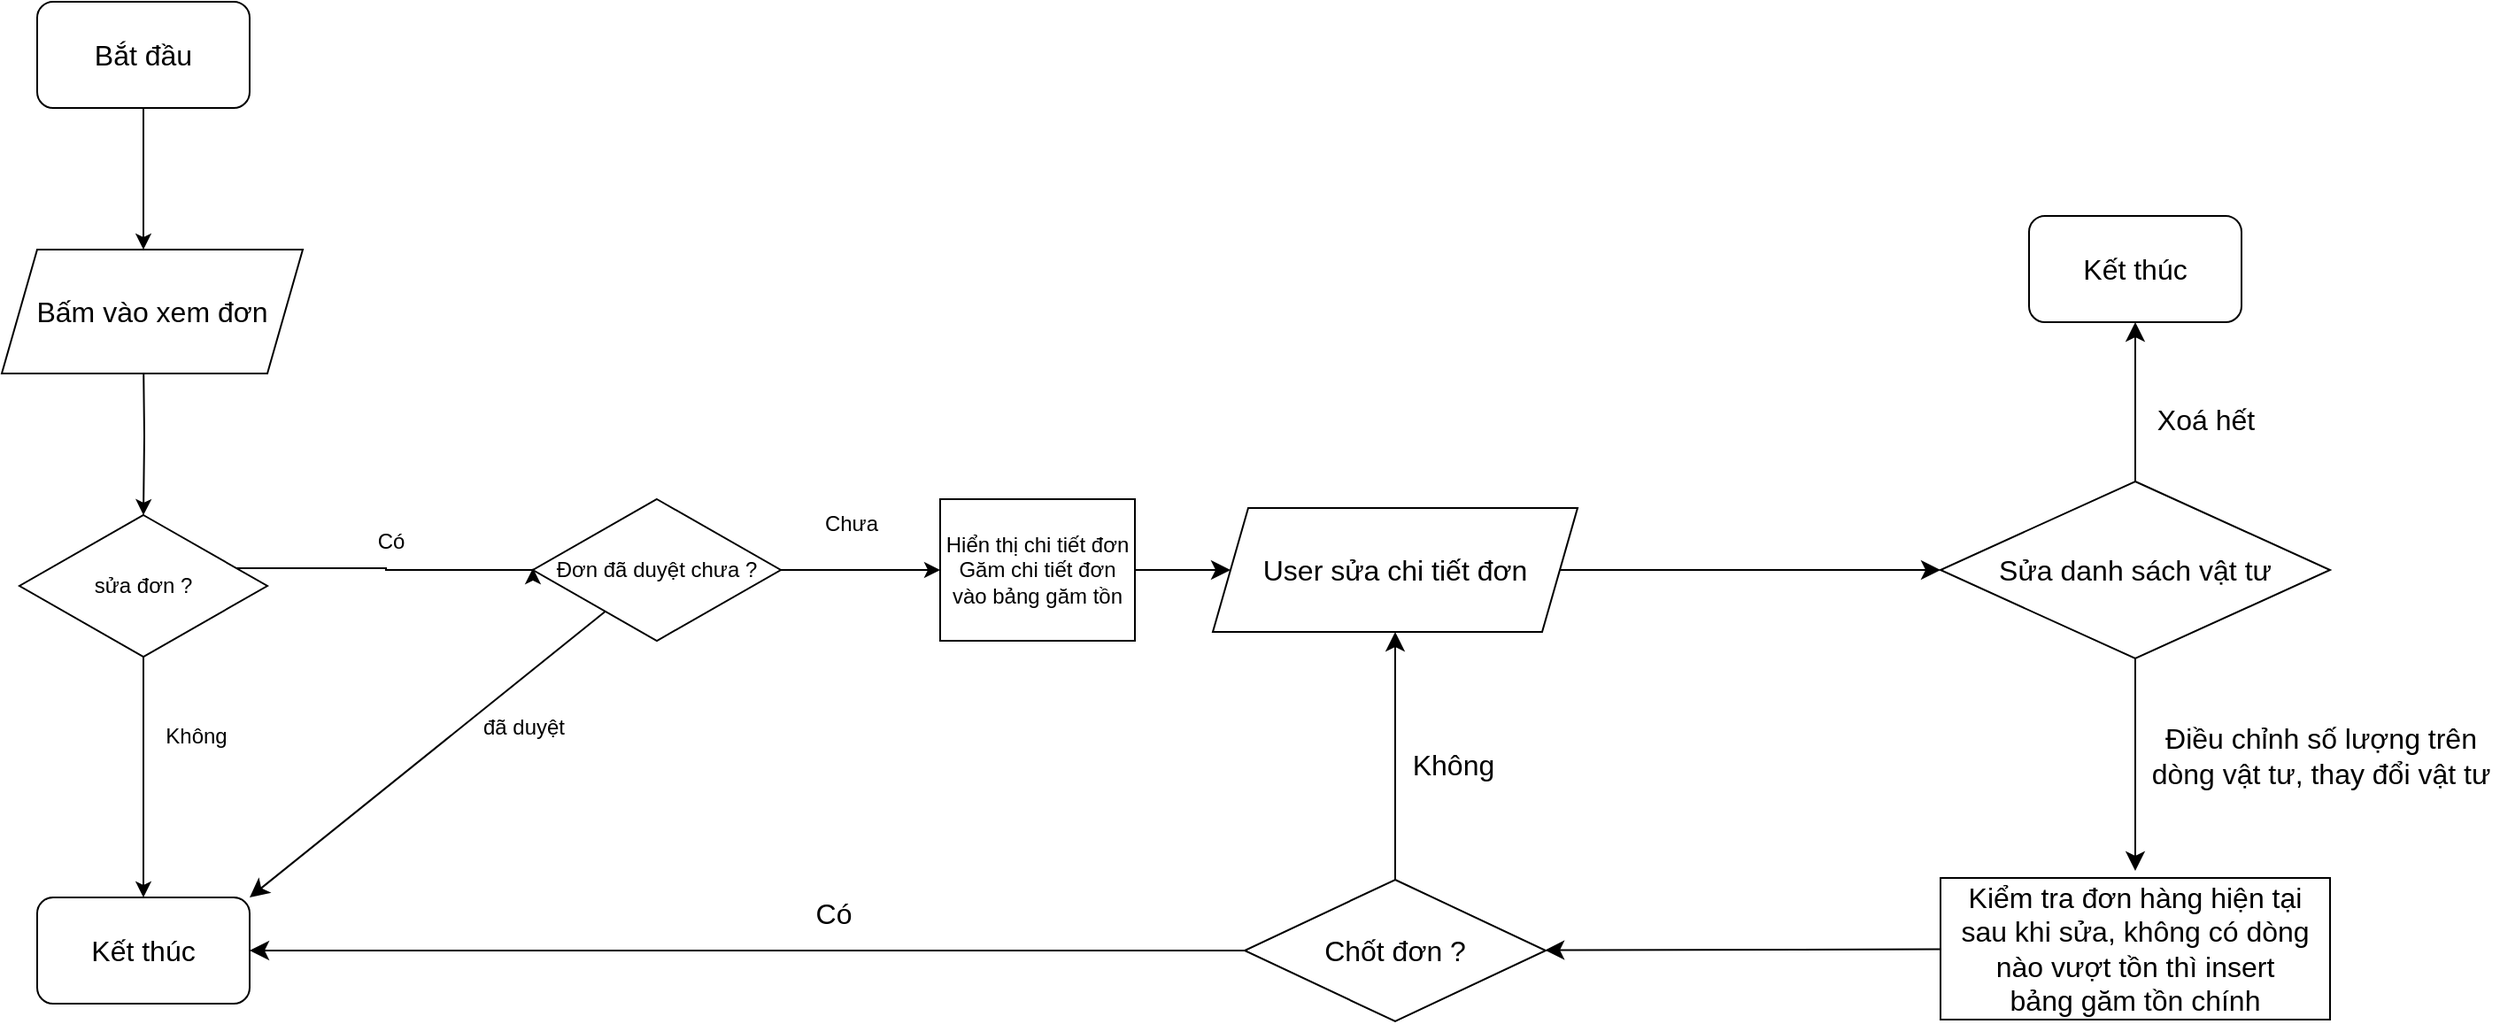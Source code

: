 <mxfile version="21.8.0" type="github">
  <diagram name="Page-1" id="lBZEjL-7u2HndfBsqRj2">
    <mxGraphModel dx="2240" dy="789" grid="1" gridSize="10" guides="1" tooltips="1" connect="1" arrows="1" fold="1" page="1" pageScale="1" pageWidth="827" pageHeight="1169" background="none" math="0" shadow="0">
      <root>
        <mxCell id="0" />
        <mxCell id="1" parent="0" />
        <mxCell id="OFiAfCi6nQqzRcwtdBv--7" style="edgeStyle=orthogonalEdgeStyle;rounded=0;orthogonalLoop=1;jettySize=auto;html=1;exitX=0.5;exitY=1;exitDx=0;exitDy=0;" parent="1" edge="1">
          <mxGeometry relative="1" as="geometry">
            <mxPoint x="-310" y="159" as="targetPoint" />
            <mxPoint x="-310" y="79" as="sourcePoint" />
          </mxGeometry>
        </mxCell>
        <mxCell id="oadoQURwM-oeFqKWCIur-5" style="edgeStyle=orthogonalEdgeStyle;rounded=0;orthogonalLoop=1;jettySize=auto;html=1;entryX=0.5;entryY=0;entryDx=0;entryDy=0;" edge="1" parent="1" target="oadoQURwM-oeFqKWCIur-2">
          <mxGeometry relative="1" as="geometry">
            <mxPoint x="-310" y="219" as="sourcePoint" />
          </mxGeometry>
        </mxCell>
        <mxCell id="oadoQURwM-oeFqKWCIur-3" style="edgeStyle=orthogonalEdgeStyle;rounded=0;orthogonalLoop=1;jettySize=auto;html=1;entryX=0.5;entryY=0;entryDx=0;entryDy=0;" edge="1" parent="1" source="oadoQURwM-oeFqKWCIur-2" target="oadoQURwM-oeFqKWCIur-22">
          <mxGeometry relative="1" as="geometry">
            <mxPoint x="-310" y="479" as="targetPoint" />
          </mxGeometry>
        </mxCell>
        <mxCell id="oadoQURwM-oeFqKWCIur-6" style="edgeStyle=orthogonalEdgeStyle;rounded=0;orthogonalLoop=1;jettySize=auto;html=1;" edge="1" parent="1" source="oadoQURwM-oeFqKWCIur-2">
          <mxGeometry relative="1" as="geometry">
            <mxPoint x="-90" y="339" as="targetPoint" />
            <Array as="points">
              <mxPoint x="-173" y="339" />
              <mxPoint x="-90" y="340" />
            </Array>
          </mxGeometry>
        </mxCell>
        <mxCell id="oadoQURwM-oeFqKWCIur-2" value="sửa đơn ?" style="rhombus;whiteSpace=wrap;html=1;" vertex="1" parent="1">
          <mxGeometry x="-380" y="309" width="140" height="80" as="geometry" />
        </mxCell>
        <mxCell id="oadoQURwM-oeFqKWCIur-4" value="Không" style="text;strokeColor=none;align=center;fillColor=none;html=1;verticalAlign=middle;whiteSpace=wrap;rounded=0;" vertex="1" parent="1">
          <mxGeometry x="-310" y="419" width="60" height="30" as="geometry" />
        </mxCell>
        <mxCell id="oadoQURwM-oeFqKWCIur-7" value="Có" style="text;strokeColor=none;align=center;fillColor=none;html=1;verticalAlign=middle;whiteSpace=wrap;rounded=0;" vertex="1" parent="1">
          <mxGeometry x="-200" y="309" width="60" height="30" as="geometry" />
        </mxCell>
        <mxCell id="oadoQURwM-oeFqKWCIur-17" style="edgeStyle=orthogonalEdgeStyle;rounded=0;orthogonalLoop=1;jettySize=auto;html=1;" edge="1" parent="1" source="oadoQURwM-oeFqKWCIur-9" target="oadoQURwM-oeFqKWCIur-20">
          <mxGeometry relative="1" as="geometry">
            <mxPoint x="130" y="340" as="targetPoint" />
          </mxGeometry>
        </mxCell>
        <mxCell id="oadoQURwM-oeFqKWCIur-43" style="edgeStyle=none;curved=1;rounded=0;orthogonalLoop=1;jettySize=auto;html=1;entryX=1;entryY=0;entryDx=0;entryDy=0;fontSize=12;startSize=8;endSize=8;" edge="1" parent="1" source="oadoQURwM-oeFqKWCIur-9" target="oadoQURwM-oeFqKWCIur-22">
          <mxGeometry relative="1" as="geometry" />
        </mxCell>
        <mxCell id="oadoQURwM-oeFqKWCIur-9" value="Đơn đã duyệt chưa ?" style="rhombus;whiteSpace=wrap;html=1;" vertex="1" parent="1">
          <mxGeometry x="-90" y="300" width="140" height="80" as="geometry" />
        </mxCell>
        <mxCell id="oadoQURwM-oeFqKWCIur-16" value="đã duyệt" style="text;strokeColor=none;align=center;fillColor=none;html=1;verticalAlign=middle;whiteSpace=wrap;rounded=0;" vertex="1" parent="1">
          <mxGeometry x="-150" y="409" width="110" height="40" as="geometry" />
        </mxCell>
        <mxCell id="oadoQURwM-oeFqKWCIur-18" value="Chưa" style="text;strokeColor=none;align=center;fillColor=none;html=1;verticalAlign=middle;whiteSpace=wrap;rounded=0;" vertex="1" parent="1">
          <mxGeometry x="60" y="299" width="60" height="30" as="geometry" />
        </mxCell>
        <mxCell id="oadoQURwM-oeFqKWCIur-39" style="edgeStyle=none;curved=1;rounded=0;orthogonalLoop=1;jettySize=auto;html=1;entryX=0;entryY=0.5;entryDx=0;entryDy=0;fontSize=12;startSize=8;endSize=8;" edge="1" parent="1" source="oadoQURwM-oeFqKWCIur-20" target="oadoQURwM-oeFqKWCIur-38">
          <mxGeometry relative="1" as="geometry" />
        </mxCell>
        <mxCell id="oadoQURwM-oeFqKWCIur-20" value="Hiển thị chi tiết đơn &lt;br&gt;Găm chi tiết đơn vào bảng găm tồn" style="rounded=0;whiteSpace=wrap;html=1;" vertex="1" parent="1">
          <mxGeometry x="140" y="300" width="110" height="80" as="geometry" />
        </mxCell>
        <mxCell id="oadoQURwM-oeFqKWCIur-21" value="Bắt đầu" style="rounded=1;whiteSpace=wrap;html=1;fontSize=16;" vertex="1" parent="1">
          <mxGeometry x="-370" y="19" width="120" height="60" as="geometry" />
        </mxCell>
        <mxCell id="oadoQURwM-oeFqKWCIur-22" value="Kết thúc" style="rounded=1;whiteSpace=wrap;html=1;fontSize=16;" vertex="1" parent="1">
          <mxGeometry x="-370" y="525" width="120" height="60" as="geometry" />
        </mxCell>
        <mxCell id="oadoQURwM-oeFqKWCIur-23" value="Bấm vào xem đơn" style="shape=parallelogram;perimeter=parallelogramPerimeter;whiteSpace=wrap;html=1;fixedSize=1;fontSize=16;" vertex="1" parent="1">
          <mxGeometry x="-390" y="159" width="170" height="70" as="geometry" />
        </mxCell>
        <mxCell id="oadoQURwM-oeFqKWCIur-28" value="" style="edgeStyle=none;curved=1;rounded=0;orthogonalLoop=1;jettySize=auto;html=1;fontSize=12;startSize=8;endSize=8;" edge="1" parent="1" source="oadoQURwM-oeFqKWCIur-26">
          <mxGeometry relative="1" as="geometry">
            <mxPoint x="815" y="200" as="targetPoint" />
          </mxGeometry>
        </mxCell>
        <mxCell id="oadoQURwM-oeFqKWCIur-33" value="" style="edgeStyle=none;curved=1;rounded=0;orthogonalLoop=1;jettySize=auto;html=1;fontSize=12;startSize=8;endSize=8;" edge="1" parent="1" source="oadoQURwM-oeFqKWCIur-26">
          <mxGeometry relative="1" as="geometry">
            <mxPoint x="815" y="510" as="targetPoint" />
          </mxGeometry>
        </mxCell>
        <mxCell id="oadoQURwM-oeFqKWCIur-26" value="Sửa danh sách vật tư" style="rhombus;whiteSpace=wrap;html=1;fontSize=16;" vertex="1" parent="1">
          <mxGeometry x="705" y="290" width="220" height="100" as="geometry" />
        </mxCell>
        <mxCell id="oadoQURwM-oeFqKWCIur-29" value="Xoá hết" style="text;strokeColor=none;align=center;fillColor=none;html=1;verticalAlign=middle;whiteSpace=wrap;rounded=0;fontSize=16;" vertex="1" parent="1">
          <mxGeometry x="825" y="240" width="60" height="30" as="geometry" />
        </mxCell>
        <mxCell id="oadoQURwM-oeFqKWCIur-32" value="Điều chỉnh số lượng trên dòng vật tư, thay đổi vật tư" style="text;strokeColor=none;align=center;fillColor=none;html=1;verticalAlign=middle;whiteSpace=wrap;rounded=0;fontSize=16;" vertex="1" parent="1">
          <mxGeometry x="820" y="420" width="200" height="50" as="geometry" />
        </mxCell>
        <mxCell id="oadoQURwM-oeFqKWCIur-46" value="" style="edgeStyle=none;curved=1;rounded=0;orthogonalLoop=1;jettySize=auto;html=1;fontSize=12;startSize=8;endSize=8;" edge="1" parent="1" source="oadoQURwM-oeFqKWCIur-34" target="oadoQURwM-oeFqKWCIur-45">
          <mxGeometry relative="1" as="geometry" />
        </mxCell>
        <mxCell id="oadoQURwM-oeFqKWCIur-34" value="Kiểm tra đơn hàng hiện tại sau khi sửa, không có dòng nào vượt tồn thì insert bảng&amp;nbsp;găm tồn chính" style="rounded=0;whiteSpace=wrap;html=1;fontSize=16;" vertex="1" parent="1">
          <mxGeometry x="705" y="514" width="220" height="80" as="geometry" />
        </mxCell>
        <mxCell id="oadoQURwM-oeFqKWCIur-40" style="edgeStyle=none;curved=1;rounded=0;orthogonalLoop=1;jettySize=auto;html=1;fontSize=12;startSize=8;endSize=8;" edge="1" parent="1" source="oadoQURwM-oeFqKWCIur-38" target="oadoQURwM-oeFqKWCIur-26">
          <mxGeometry relative="1" as="geometry" />
        </mxCell>
        <mxCell id="oadoQURwM-oeFqKWCIur-38" value="User sửa chi tiết đơn" style="shape=parallelogram;perimeter=parallelogramPerimeter;whiteSpace=wrap;html=1;fixedSize=1;fontSize=16;" vertex="1" parent="1">
          <mxGeometry x="294" y="305" width="206" height="70" as="geometry" />
        </mxCell>
        <mxCell id="oadoQURwM-oeFqKWCIur-47" style="edgeStyle=none;curved=1;rounded=0;orthogonalLoop=1;jettySize=auto;html=1;fontSize=12;startSize=8;endSize=8;entryX=1;entryY=0.5;entryDx=0;entryDy=0;" edge="1" parent="1" source="oadoQURwM-oeFqKWCIur-45" target="oadoQURwM-oeFqKWCIur-22">
          <mxGeometry relative="1" as="geometry">
            <mxPoint x="-320" y="555" as="targetPoint" />
          </mxGeometry>
        </mxCell>
        <mxCell id="oadoQURwM-oeFqKWCIur-49" style="edgeStyle=none;curved=1;rounded=0;orthogonalLoop=1;jettySize=auto;html=1;fontSize=12;startSize=8;endSize=8;" edge="1" parent="1" source="oadoQURwM-oeFqKWCIur-45" target="oadoQURwM-oeFqKWCIur-38">
          <mxGeometry relative="1" as="geometry" />
        </mxCell>
        <mxCell id="oadoQURwM-oeFqKWCIur-45" value="Chốt đơn ?" style="rhombus;whiteSpace=wrap;html=1;fontSize=16;rounded=0;" vertex="1" parent="1">
          <mxGeometry x="312" y="515" width="170" height="80" as="geometry" />
        </mxCell>
        <mxCell id="oadoQURwM-oeFqKWCIur-48" value="Có" style="text;strokeColor=none;align=center;fillColor=none;html=1;verticalAlign=middle;whiteSpace=wrap;rounded=0;fontSize=16;" vertex="1" parent="1">
          <mxGeometry x="40" y="514" width="80" height="40" as="geometry" />
        </mxCell>
        <mxCell id="oadoQURwM-oeFqKWCIur-50" value="Không" style="text;strokeColor=none;align=center;fillColor=none;html=1;verticalAlign=middle;whiteSpace=wrap;rounded=0;fontSize=16;" vertex="1" parent="1">
          <mxGeometry x="390" y="430" width="80" height="40" as="geometry" />
        </mxCell>
        <mxCell id="oadoQURwM-oeFqKWCIur-53" value="Kết thúc" style="rounded=1;whiteSpace=wrap;html=1;fontSize=16;" vertex="1" parent="1">
          <mxGeometry x="755" y="140" width="120" height="60" as="geometry" />
        </mxCell>
      </root>
    </mxGraphModel>
  </diagram>
</mxfile>
